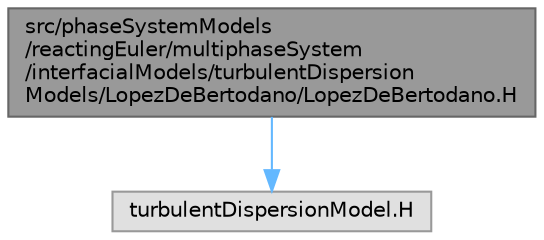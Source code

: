 digraph "src/phaseSystemModels/reactingEuler/multiphaseSystem/interfacialModels/turbulentDispersionModels/LopezDeBertodano/LopezDeBertodano.H"
{
 // LATEX_PDF_SIZE
  bgcolor="transparent";
  edge [fontname=Helvetica,fontsize=10,labelfontname=Helvetica,labelfontsize=10];
  node [fontname=Helvetica,fontsize=10,shape=box,height=0.2,width=0.4];
  Node1 [id="Node000001",label="src/phaseSystemModels\l/reactingEuler/multiphaseSystem\l/interfacialModels/turbulentDispersion\lModels/LopezDeBertodano/LopezDeBertodano.H",height=0.2,width=0.4,color="gray40", fillcolor="grey60", style="filled", fontcolor="black",tooltip=" "];
  Node1 -> Node2 [id="edge1_Node000001_Node000002",color="steelblue1",style="solid",tooltip=" "];
  Node2 [id="Node000002",label="turbulentDispersionModel.H",height=0.2,width=0.4,color="grey60", fillcolor="#E0E0E0", style="filled",tooltip=" "];
}
